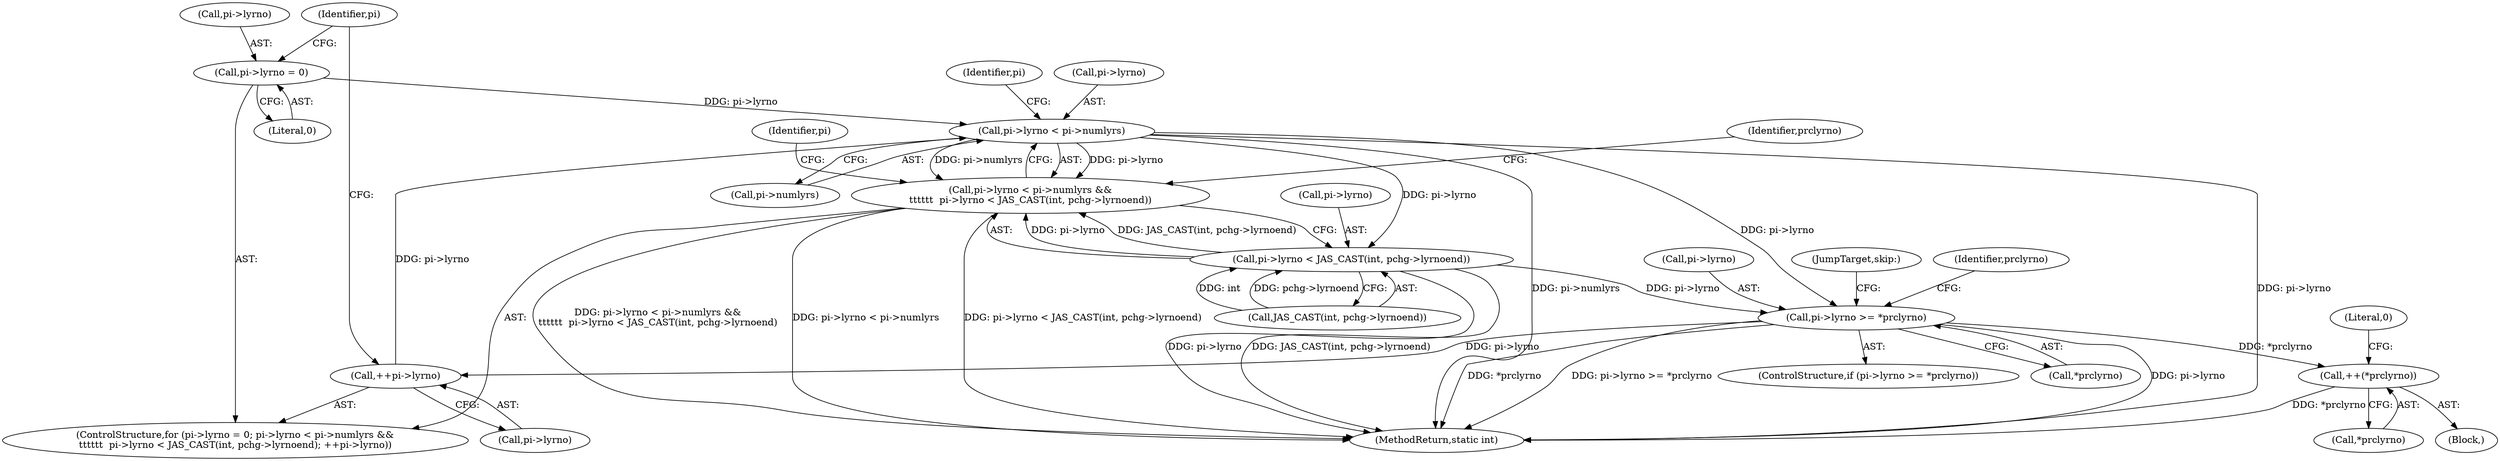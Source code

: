 digraph "0_jasper_aa0b0f79ade5eef8b0e7a214c03f5af54b36ba7d_0@pointer" {
"1000621" [label="(Call,pi->lyrno = 0)"];
"1000627" [label="(Call,pi->lyrno < pi->numlyrs)"];
"1000626" [label="(Call,pi->lyrno < pi->numlyrs &&\n\t\t\t\t\t\t  pi->lyrno < JAS_CAST(int, pchg->lyrnoend))"];
"1000634" [label="(Call,pi->lyrno < JAS_CAST(int, pchg->lyrnoend))"];
"1000661" [label="(Call,pi->lyrno >= *prclyrno)"];
"1000643" [label="(Call,++pi->lyrno)"];
"1000668" [label="(Call,++(*prclyrno))"];
"1000627" [label="(Call,pi->lyrno < pi->numlyrs)"];
"1000667" [label="(Block,)"];
"1000644" [label="(Call,pi->lyrno)"];
"1000673" [label="(JumpTarget,skip:)"];
"1000649" [label="(Identifier,prclyrno)"];
"1000621" [label="(Call,pi->lyrno = 0)"];
"1000636" [label="(Identifier,pi)"];
"1000622" [label="(Call,pi->lyrno)"];
"1000620" [label="(ControlStructure,for (pi->lyrno = 0; pi->lyrno < pi->numlyrs &&\n\t\t\t\t\t\t  pi->lyrno < JAS_CAST(int, pchg->lyrnoend); ++pi->lyrno))"];
"1000635" [label="(Call,pi->lyrno)"];
"1000628" [label="(Call,pi->lyrno)"];
"1000672" [label="(Literal,0)"];
"1000668" [label="(Call,++(*prclyrno))"];
"1000660" [label="(ControlStructure,if (pi->lyrno >= *prclyrno))"];
"1000625" [label="(Literal,0)"];
"1000676" [label="(MethodReturn,static int)"];
"1000670" [label="(Identifier,prclyrno)"];
"1000669" [label="(Call,*prclyrno)"];
"1000661" [label="(Call,pi->lyrno >= *prclyrno)"];
"1000410" [label="(Identifier,pi)"];
"1000631" [label="(Call,pi->numlyrs)"];
"1000626" [label="(Call,pi->lyrno < pi->numlyrs &&\n\t\t\t\t\t\t  pi->lyrno < JAS_CAST(int, pchg->lyrnoend))"];
"1000638" [label="(Call,JAS_CAST(int, pchg->lyrnoend))"];
"1000643" [label="(Call,++pi->lyrno)"];
"1000665" [label="(Call,*prclyrno)"];
"1000629" [label="(Identifier,pi)"];
"1000662" [label="(Call,pi->lyrno)"];
"1000634" [label="(Call,pi->lyrno < JAS_CAST(int, pchg->lyrnoend))"];
"1000621" -> "1000620"  [label="AST: "];
"1000621" -> "1000625"  [label="CFG: "];
"1000622" -> "1000621"  [label="AST: "];
"1000625" -> "1000621"  [label="AST: "];
"1000629" -> "1000621"  [label="CFG: "];
"1000621" -> "1000627"  [label="DDG: pi->lyrno"];
"1000627" -> "1000626"  [label="AST: "];
"1000627" -> "1000631"  [label="CFG: "];
"1000628" -> "1000627"  [label="AST: "];
"1000631" -> "1000627"  [label="AST: "];
"1000636" -> "1000627"  [label="CFG: "];
"1000626" -> "1000627"  [label="CFG: "];
"1000627" -> "1000676"  [label="DDG: pi->numlyrs"];
"1000627" -> "1000676"  [label="DDG: pi->lyrno"];
"1000627" -> "1000626"  [label="DDG: pi->lyrno"];
"1000627" -> "1000626"  [label="DDG: pi->numlyrs"];
"1000643" -> "1000627"  [label="DDG: pi->lyrno"];
"1000627" -> "1000634"  [label="DDG: pi->lyrno"];
"1000627" -> "1000661"  [label="DDG: pi->lyrno"];
"1000626" -> "1000620"  [label="AST: "];
"1000626" -> "1000634"  [label="CFG: "];
"1000634" -> "1000626"  [label="AST: "];
"1000649" -> "1000626"  [label="CFG: "];
"1000410" -> "1000626"  [label="CFG: "];
"1000626" -> "1000676"  [label="DDG: pi->lyrno < pi->numlyrs &&\n\t\t\t\t\t\t  pi->lyrno < JAS_CAST(int, pchg->lyrnoend)"];
"1000626" -> "1000676"  [label="DDG: pi->lyrno < pi->numlyrs"];
"1000626" -> "1000676"  [label="DDG: pi->lyrno < JAS_CAST(int, pchg->lyrnoend)"];
"1000634" -> "1000626"  [label="DDG: pi->lyrno"];
"1000634" -> "1000626"  [label="DDG: JAS_CAST(int, pchg->lyrnoend)"];
"1000634" -> "1000638"  [label="CFG: "];
"1000635" -> "1000634"  [label="AST: "];
"1000638" -> "1000634"  [label="AST: "];
"1000634" -> "1000676"  [label="DDG: JAS_CAST(int, pchg->lyrnoend)"];
"1000634" -> "1000676"  [label="DDG: pi->lyrno"];
"1000638" -> "1000634"  [label="DDG: int"];
"1000638" -> "1000634"  [label="DDG: pchg->lyrnoend"];
"1000634" -> "1000661"  [label="DDG: pi->lyrno"];
"1000661" -> "1000660"  [label="AST: "];
"1000661" -> "1000665"  [label="CFG: "];
"1000662" -> "1000661"  [label="AST: "];
"1000665" -> "1000661"  [label="AST: "];
"1000670" -> "1000661"  [label="CFG: "];
"1000673" -> "1000661"  [label="CFG: "];
"1000661" -> "1000676"  [label="DDG: pi->lyrno >= *prclyrno"];
"1000661" -> "1000676"  [label="DDG: pi->lyrno"];
"1000661" -> "1000676"  [label="DDG: *prclyrno"];
"1000661" -> "1000643"  [label="DDG: pi->lyrno"];
"1000661" -> "1000668"  [label="DDG: *prclyrno"];
"1000643" -> "1000620"  [label="AST: "];
"1000643" -> "1000644"  [label="CFG: "];
"1000644" -> "1000643"  [label="AST: "];
"1000629" -> "1000643"  [label="CFG: "];
"1000668" -> "1000667"  [label="AST: "];
"1000668" -> "1000669"  [label="CFG: "];
"1000669" -> "1000668"  [label="AST: "];
"1000672" -> "1000668"  [label="CFG: "];
"1000668" -> "1000676"  [label="DDG: *prclyrno"];
}
